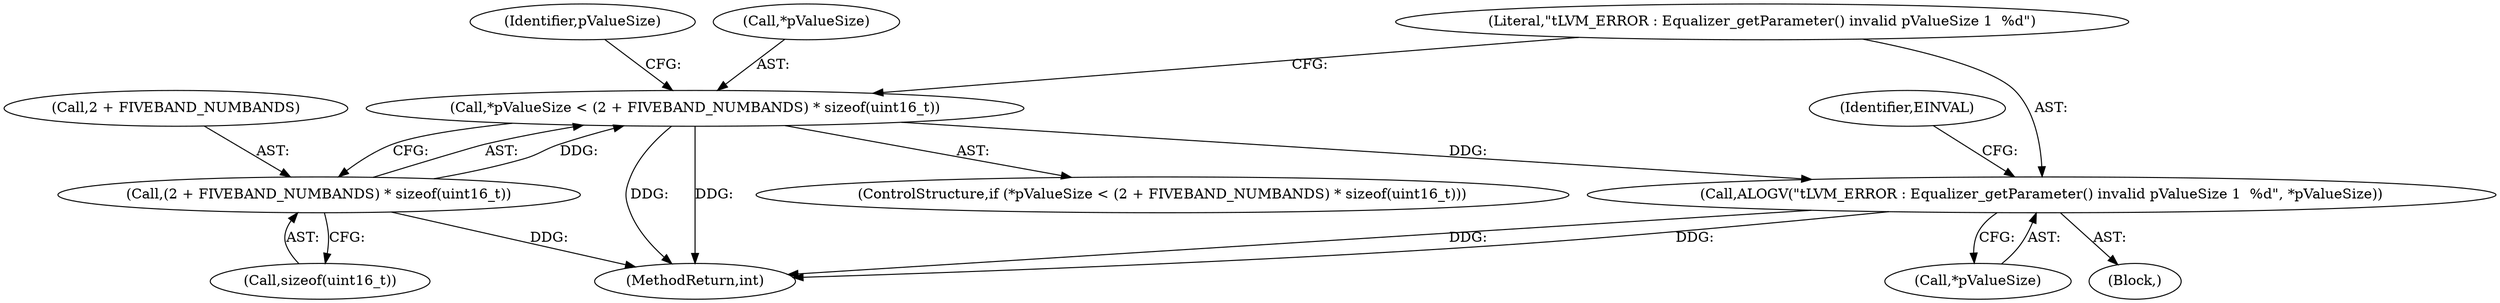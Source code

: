 digraph "0_Android_321ea5257e37c8edb26e66fe4ee78cca4cd915fe@pointer" {
"1000241" [label="(Call,*pValueSize < (2 + FIVEBAND_NUMBANDS) * sizeof(uint16_t))"];
"1000244" [label="(Call,(2 + FIVEBAND_NUMBANDS) * sizeof(uint16_t))"];
"1000251" [label="(Call,ALOGV(\"\tLVM_ERROR : Equalizer_getParameter() invalid pValueSize 1  %d\", *pValueSize))"];
"1000242" [label="(Call,*pValueSize)"];
"1000245" [label="(Call,2 + FIVEBAND_NUMBANDS)"];
"1000244" [label="(Call,(2 + FIVEBAND_NUMBANDS) * sizeof(uint16_t))"];
"1000253" [label="(Call,*pValueSize)"];
"1000240" [label="(ControlStructure,if (*pValueSize < (2 + FIVEBAND_NUMBANDS) * sizeof(uint16_t)))"];
"1000241" [label="(Call,*pValueSize < (2 + FIVEBAND_NUMBANDS) * sizeof(uint16_t))"];
"1000257" [label="(Identifier,EINVAL)"];
"1000260" [label="(Identifier,pValueSize)"];
"1000248" [label="(Call,sizeof(uint16_t))"];
"1000567" [label="(MethodReturn,int)"];
"1000252" [label="(Literal,\"\tLVM_ERROR : Equalizer_getParameter() invalid pValueSize 1  %d\")"];
"1000251" [label="(Call,ALOGV(\"\tLVM_ERROR : Equalizer_getParameter() invalid pValueSize 1  %d\", *pValueSize))"];
"1000250" [label="(Block,)"];
"1000241" -> "1000240"  [label="AST: "];
"1000241" -> "1000244"  [label="CFG: "];
"1000242" -> "1000241"  [label="AST: "];
"1000244" -> "1000241"  [label="AST: "];
"1000252" -> "1000241"  [label="CFG: "];
"1000260" -> "1000241"  [label="CFG: "];
"1000241" -> "1000567"  [label="DDG: "];
"1000241" -> "1000567"  [label="DDG: "];
"1000244" -> "1000241"  [label="DDG: "];
"1000241" -> "1000251"  [label="DDG: "];
"1000244" -> "1000248"  [label="CFG: "];
"1000245" -> "1000244"  [label="AST: "];
"1000248" -> "1000244"  [label="AST: "];
"1000244" -> "1000567"  [label="DDG: "];
"1000251" -> "1000250"  [label="AST: "];
"1000251" -> "1000253"  [label="CFG: "];
"1000252" -> "1000251"  [label="AST: "];
"1000253" -> "1000251"  [label="AST: "];
"1000257" -> "1000251"  [label="CFG: "];
"1000251" -> "1000567"  [label="DDG: "];
"1000251" -> "1000567"  [label="DDG: "];
}
